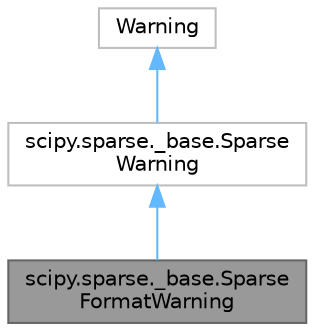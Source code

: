 digraph "scipy.sparse._base.SparseFormatWarning"
{
 // LATEX_PDF_SIZE
  bgcolor="transparent";
  edge [fontname=Helvetica,fontsize=10,labelfontname=Helvetica,labelfontsize=10];
  node [fontname=Helvetica,fontsize=10,shape=box,height=0.2,width=0.4];
  Node1 [id="Node000001",label="scipy.sparse._base.Sparse\lFormatWarning",height=0.2,width=0.4,color="gray40", fillcolor="grey60", style="filled", fontcolor="black",tooltip=" "];
  Node2 -> Node1 [id="edge1_Node000001_Node000002",dir="back",color="steelblue1",style="solid",tooltip=" "];
  Node2 [id="Node000002",label="scipy.sparse._base.Sparse\lWarning",height=0.2,width=0.4,color="grey75", fillcolor="white", style="filled",URL="$df/d15/classscipy_1_1sparse_1_1__base_1_1SparseWarning.html",tooltip=" "];
  Node3 -> Node2 [id="edge2_Node000002_Node000003",dir="back",color="steelblue1",style="solid",tooltip=" "];
  Node3 [id="Node000003",label="Warning",height=0.2,width=0.4,color="grey75", fillcolor="white", style="filled",URL="$d5/d16/classWarning.html",tooltip=" "];
}

